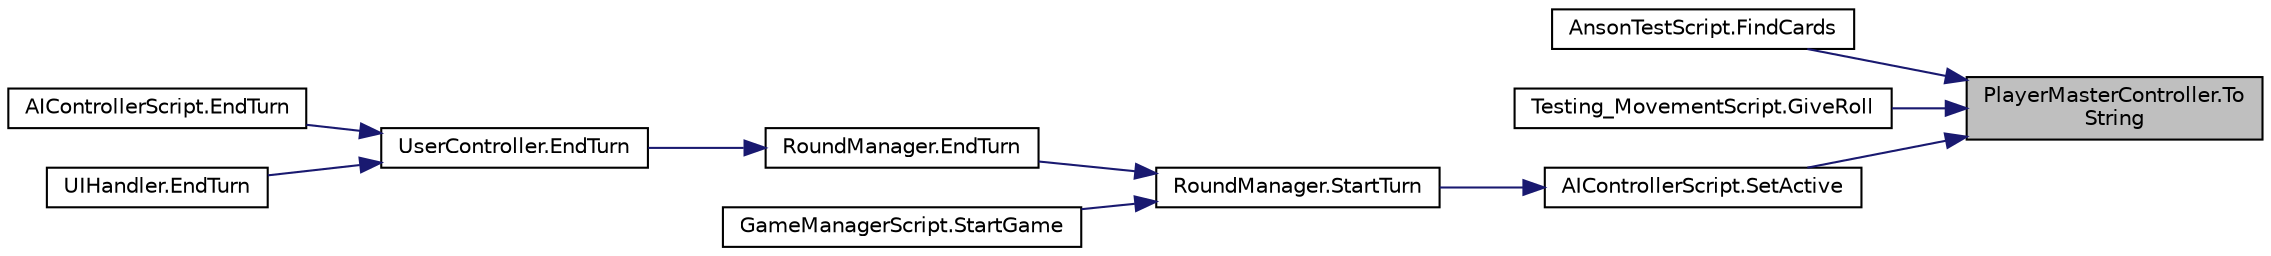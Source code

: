 digraph "PlayerMasterController.ToString"
{
 // LATEX_PDF_SIZE
  edge [fontname="Helvetica",fontsize="10",labelfontname="Helvetica",labelfontsize="10"];
  node [fontname="Helvetica",fontsize="10",shape=record];
  rankdir="RL";
  Node1 [label="PlayerMasterController.To\lString",height=0.2,width=0.4,color="black", fillcolor="grey75", style="filled", fontcolor="black",tooltip=" "];
  Node1 -> Node2 [dir="back",color="midnightblue",fontsize="10",style="solid"];
  Node2 [label="AnsonTestScript.FindCards",height=0.2,width=0.4,color="black", fillcolor="white", style="filled",URL="$class_anson_test_script.html#a5aa5459561a7c1f7cb500dd10193bae2",tooltip=" "];
  Node1 -> Node3 [dir="back",color="midnightblue",fontsize="10",style="solid"];
  Node3 [label="Testing_MovementScript.GiveRoll",height=0.2,width=0.4,color="black", fillcolor="white", style="filled",URL="$class_testing___movement_script.html#a8bd90f3857ba3610ef23e0a5d7e4879a",tooltip="give a select value for the player roll"];
  Node1 -> Node4 [dir="back",color="midnightblue",fontsize="10",style="solid"];
  Node4 [label="AIControllerScript.SetActive",height=0.2,width=0.4,color="black", fillcolor="white", style="filled",URL="$class_a_i_controller_script.html#a606c498cbb805d816c1b06f94631a960",tooltip="to activate the AI or not set which player the AI is controlling"];
  Node4 -> Node5 [dir="back",color="midnightblue",fontsize="10",style="solid"];
  Node5 [label="RoundManager.StartTurn",height=0.2,width=0.4,color="black", fillcolor="white", style="filled",URL="$class_round_manager.html#acf644ae21a6f9ebc2a476fc8603e18fc",tooltip="Method for starting the turn"];
  Node5 -> Node6 [dir="back",color="midnightblue",fontsize="10",style="solid"];
  Node6 [label="RoundManager.EndTurn",height=0.2,width=0.4,color="black", fillcolor="white", style="filled",URL="$class_round_manager.html#a29177f2e27c6c4af55dfa3c48d67cfb0",tooltip="Ending the turn. Returns the next player"];
  Node6 -> Node7 [dir="back",color="midnightblue",fontsize="10",style="solid"];
  Node7 [label="UserController.EndTurn",height=0.2,width=0.4,color="black", fillcolor="white", style="filled",URL="$class_user_controller.html#ab90611f541e20c125133d09b62407f41",tooltip=" "];
  Node7 -> Node8 [dir="back",color="midnightblue",fontsize="10",style="solid"];
  Node8 [label="AIControllerScript.EndTurn",height=0.2,width=0.4,color="black", fillcolor="white", style="filled",URL="$class_a_i_controller_script.html#a9c386cf1258ad897c9a1068804f07ba0",tooltip="have AI to end turn"];
  Node7 -> Node9 [dir="back",color="midnightblue",fontsize="10",style="solid"];
  Node9 [label="UIHandler.EndTurn",height=0.2,width=0.4,color="black", fillcolor="white", style="filled",URL="$class_u_i_handler.html#acc06a1dab8566d9e14f7ab3ae1ffea93",tooltip=" "];
  Node5 -> Node10 [dir="back",color="midnightblue",fontsize="10",style="solid"];
  Node10 [label="GameManagerScript.StartGame",height=0.2,width=0.4,color="black", fillcolor="white", style="filled",URL="$class_game_manager_script.html#a12cbaf1ff00804887619c07c7267cf31",tooltip="starting and initialing the game and it's components"];
}
